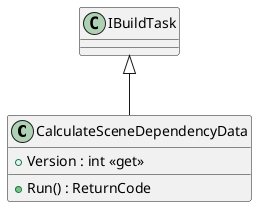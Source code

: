 @startuml
class CalculateSceneDependencyData {
    + Version : int <<get>>
    + Run() : ReturnCode
}
IBuildTask <|-- CalculateSceneDependencyData
@enduml

